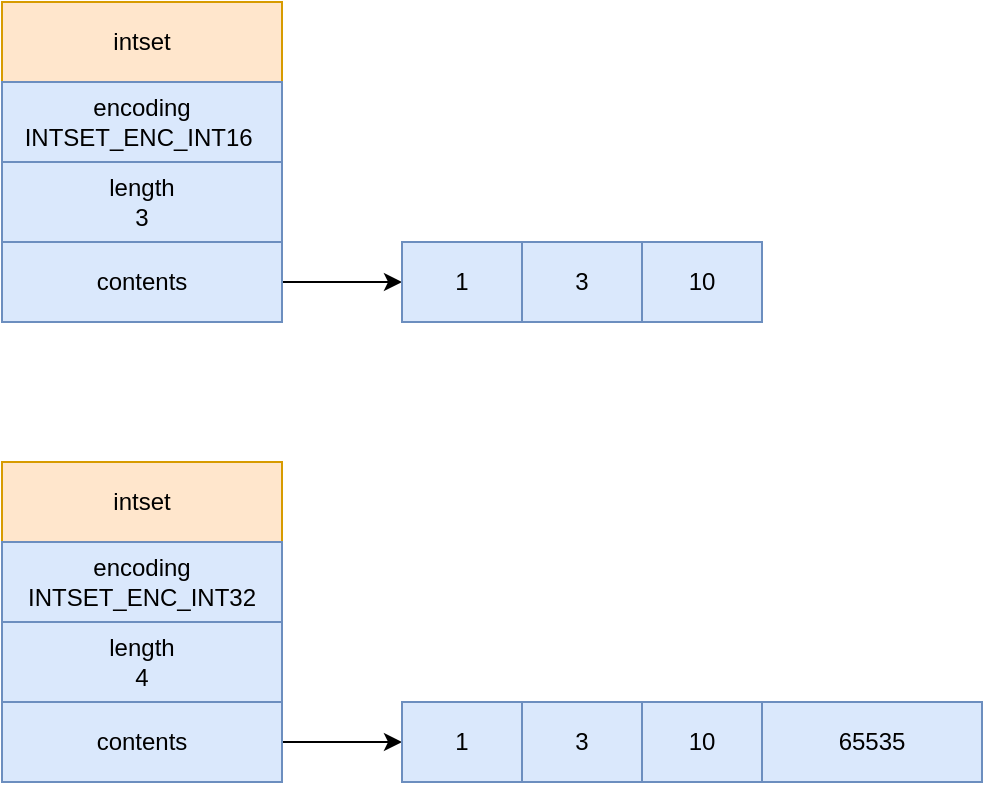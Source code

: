 <mxfile version="14.2.7" type="github">
  <diagram id="_Zq02z6GnDJq8IQ1Dzb6" name="Page-1">
    <mxGraphModel dx="868" dy="450" grid="1" gridSize="10" guides="1" tooltips="1" connect="1" arrows="1" fold="1" page="1" pageScale="1" pageWidth="827" pageHeight="1169" math="0" shadow="0">
      <root>
        <mxCell id="0" />
        <mxCell id="1" parent="0" />
        <mxCell id="VJOzJ-cYpnmJMhtm9gY3-1" value="intset" style="rounded=0;whiteSpace=wrap;html=1;fillColor=#ffe6cc;strokeColor=#d79b00;" parent="1" vertex="1">
          <mxGeometry x="110" y="100" width="140" height="40" as="geometry" />
        </mxCell>
        <mxCell id="VJOzJ-cYpnmJMhtm9gY3-2" value="encoding&lt;br&gt;INTSET_ENC_INT16&amp;nbsp;" style="rounded=0;whiteSpace=wrap;html=1;fillColor=#dae8fc;strokeColor=#6c8ebf;" parent="1" vertex="1">
          <mxGeometry x="110" y="140" width="140" height="40" as="geometry" />
        </mxCell>
        <mxCell id="VJOzJ-cYpnmJMhtm9gY3-3" value="length&lt;br&gt;3" style="rounded=0;whiteSpace=wrap;html=1;fillColor=#dae8fc;strokeColor=#6c8ebf;" parent="1" vertex="1">
          <mxGeometry x="110" y="180" width="140" height="40" as="geometry" />
        </mxCell>
        <mxCell id="VJOzJ-cYpnmJMhtm9gY3-18" style="edgeStyle=orthogonalEdgeStyle;rounded=0;orthogonalLoop=1;jettySize=auto;html=1;exitX=1;exitY=0.5;exitDx=0;exitDy=0;" parent="1" source="VJOzJ-cYpnmJMhtm9gY3-4" edge="1">
          <mxGeometry relative="1" as="geometry">
            <mxPoint x="310" y="240" as="targetPoint" />
          </mxGeometry>
        </mxCell>
        <mxCell id="VJOzJ-cYpnmJMhtm9gY3-4" value="contents" style="rounded=0;whiteSpace=wrap;html=1;fillColor=#dae8fc;strokeColor=#6c8ebf;" parent="1" vertex="1">
          <mxGeometry x="110" y="220" width="140" height="40" as="geometry" />
        </mxCell>
        <mxCell id="VJOzJ-cYpnmJMhtm9gY3-19" value="intset" style="rounded=0;whiteSpace=wrap;html=1;fillColor=#ffe6cc;strokeColor=#d79b00;" parent="1" vertex="1">
          <mxGeometry x="110" y="330" width="140" height="40" as="geometry" />
        </mxCell>
        <mxCell id="VJOzJ-cYpnmJMhtm9gY3-20" value="encoding&lt;br&gt;INTSET_ENC_INT32" style="rounded=0;whiteSpace=wrap;html=1;fillColor=#dae8fc;strokeColor=#6c8ebf;" parent="1" vertex="1">
          <mxGeometry x="110" y="370" width="140" height="40" as="geometry" />
        </mxCell>
        <mxCell id="VJOzJ-cYpnmJMhtm9gY3-21" value="length&lt;br&gt;4" style="rounded=0;whiteSpace=wrap;html=1;fillColor=#dae8fc;strokeColor=#6c8ebf;" parent="1" vertex="1">
          <mxGeometry x="110" y="410" width="140" height="40" as="geometry" />
        </mxCell>
        <mxCell id="VJOzJ-cYpnmJMhtm9gY3-22" style="edgeStyle=orthogonalEdgeStyle;rounded=0;orthogonalLoop=1;jettySize=auto;html=1;exitX=1;exitY=0.5;exitDx=0;exitDy=0;" parent="1" source="VJOzJ-cYpnmJMhtm9gY3-23" edge="1">
          <mxGeometry relative="1" as="geometry">
            <mxPoint x="310" y="470" as="targetPoint" />
          </mxGeometry>
        </mxCell>
        <mxCell id="VJOzJ-cYpnmJMhtm9gY3-23" value="contents" style="rounded=0;whiteSpace=wrap;html=1;fillColor=#dae8fc;strokeColor=#6c8ebf;" parent="1" vertex="1">
          <mxGeometry x="110" y="450" width="140" height="40" as="geometry" />
        </mxCell>
        <mxCell id="VJOzJ-cYpnmJMhtm9gY3-30" value="1" style="rounded=0;whiteSpace=wrap;html=1;fillColor=#dae8fc;strokeColor=#6c8ebf;" parent="1" vertex="1">
          <mxGeometry x="310" y="220" width="60" height="40" as="geometry" />
        </mxCell>
        <mxCell id="VJOzJ-cYpnmJMhtm9gY3-31" value="3" style="rounded=0;whiteSpace=wrap;html=1;fillColor=#dae8fc;strokeColor=#6c8ebf;" parent="1" vertex="1">
          <mxGeometry x="370" y="220" width="60" height="40" as="geometry" />
        </mxCell>
        <mxCell id="VJOzJ-cYpnmJMhtm9gY3-32" value="10" style="rounded=0;whiteSpace=wrap;html=1;fillColor=#dae8fc;strokeColor=#6c8ebf;" parent="1" vertex="1">
          <mxGeometry x="430" y="220" width="60" height="40" as="geometry" />
        </mxCell>
        <mxCell id="VJOzJ-cYpnmJMhtm9gY3-33" value="1" style="rounded=0;whiteSpace=wrap;html=1;fillColor=#dae8fc;strokeColor=#6c8ebf;" parent="1" vertex="1">
          <mxGeometry x="310" y="450" width="60" height="40" as="geometry" />
        </mxCell>
        <mxCell id="VJOzJ-cYpnmJMhtm9gY3-34" value="3" style="rounded=0;whiteSpace=wrap;html=1;fillColor=#dae8fc;strokeColor=#6c8ebf;" parent="1" vertex="1">
          <mxGeometry x="370" y="450" width="60" height="40" as="geometry" />
        </mxCell>
        <mxCell id="VJOzJ-cYpnmJMhtm9gY3-35" value="10" style="rounded=0;whiteSpace=wrap;html=1;fillColor=#dae8fc;strokeColor=#6c8ebf;" parent="1" vertex="1">
          <mxGeometry x="430" y="450" width="60" height="40" as="geometry" />
        </mxCell>
        <mxCell id="VJOzJ-cYpnmJMhtm9gY3-36" value="65535" style="rounded=0;whiteSpace=wrap;html=1;fillColor=#dae8fc;strokeColor=#6c8ebf;" parent="1" vertex="1">
          <mxGeometry x="490" y="450" width="110" height="40" as="geometry" />
        </mxCell>
      </root>
    </mxGraphModel>
  </diagram>
</mxfile>
